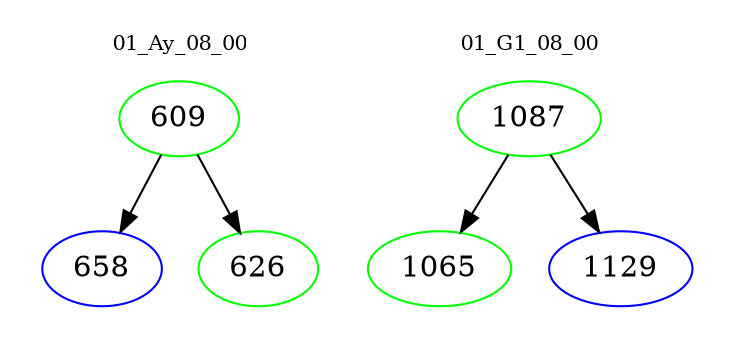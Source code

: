 digraph{
subgraph cluster_0 {
color = white
label = "01_Ay_08_00";
fontsize=10;
T0_609 [label="609", color="green"]
T0_609 -> T0_658 [color="black"]
T0_658 [label="658", color="blue"]
T0_609 -> T0_626 [color="black"]
T0_626 [label="626", color="green"]
}
subgraph cluster_1 {
color = white
label = "01_G1_08_00";
fontsize=10;
T1_1087 [label="1087", color="green"]
T1_1087 -> T1_1065 [color="black"]
T1_1065 [label="1065", color="green"]
T1_1087 -> T1_1129 [color="black"]
T1_1129 [label="1129", color="blue"]
}
}
